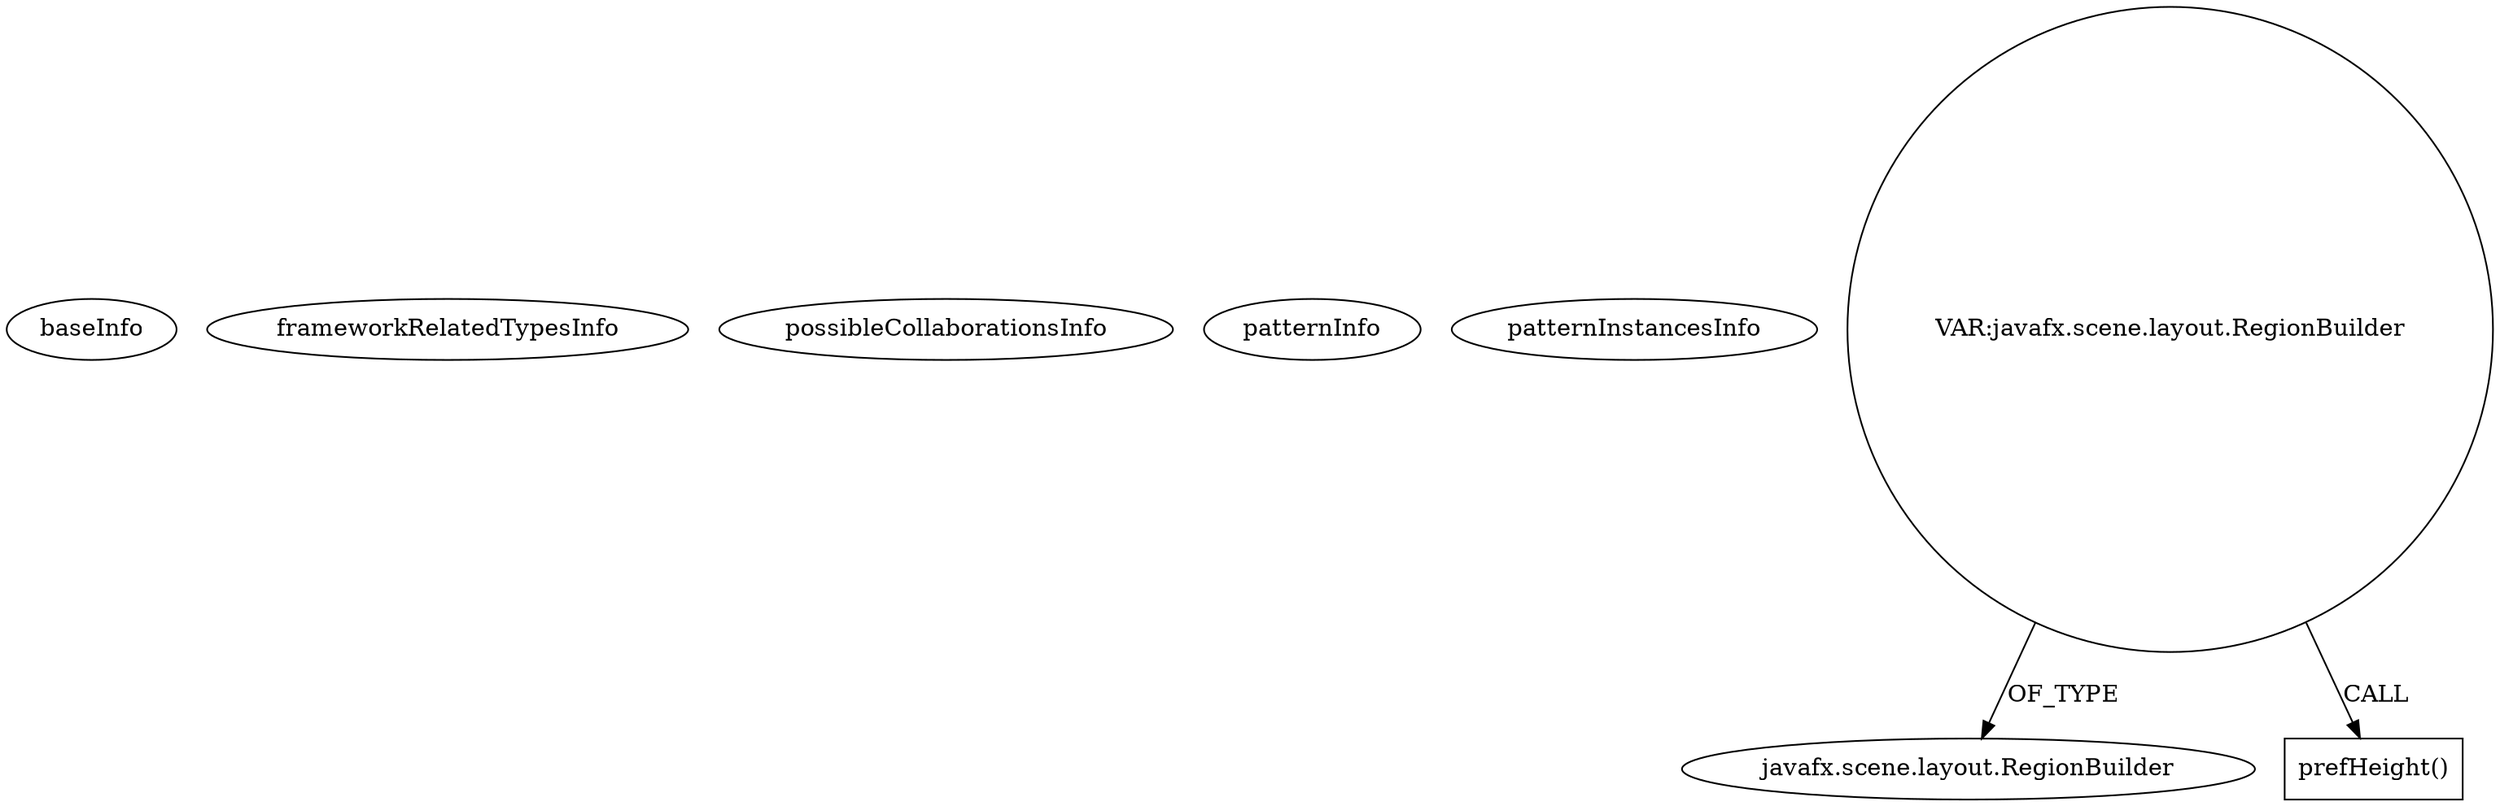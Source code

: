 digraph {
baseInfo[graphId=2707,category="pattern",isAnonymous=false,possibleRelation=false]
frameworkRelatedTypesInfo[]
possibleCollaborationsInfo[]
patternInfo[frequency=2.0,patternRootClient=null]
patternInstancesInfo[0="SaiPradeepDandem-javafx2-gradient-builder~/SaiPradeepDandem-javafx2-gradient-builder/javafx2-gradient-builder-master/src/main/java/com/javafx/gradientbuilder/application/GradientBuilderApp.java~GradientBuilderApp~1189",1="cosysoft-financialfx~/cosysoft-financialfx/financialfx-master/incubatorfx/src/com/cosysoft/labs/financialfx/ui/Face.java~Face~2313"]
58[label="javafx.scene.layout.RegionBuilder",vertexType="FRAMEWORK_CLASS_TYPE",isFrameworkType=false]
56[label="VAR:javafx.scene.layout.RegionBuilder",vertexType="VARIABLE_EXPRESION",isFrameworkType=false,shape=circle]
57[label="prefHeight()",vertexType="INSIDE_CALL",isFrameworkType=false,shape=box]
56->58[label="OF_TYPE"]
56->57[label="CALL"]
}
